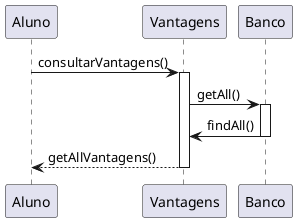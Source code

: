@startuml

participant Aluno

Aluno -> Vantagens: consultarVantagens()
activate Vantagens

Vantagens ->  Banco: getAll()
activate Banco

Banco -> Vantagens: findAll()
deactivate Banco

Vantagens --> Aluno: getAllVantagens()



deactivate Vantagens


@enduml